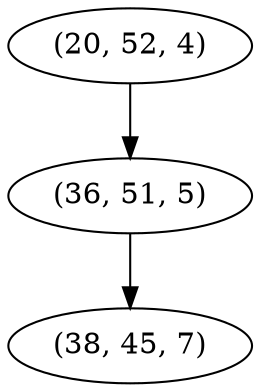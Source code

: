 digraph tree {
    "(20, 52, 4)";
    "(36, 51, 5)";
    "(38, 45, 7)";
    "(20, 52, 4)" -> "(36, 51, 5)";
    "(36, 51, 5)" -> "(38, 45, 7)";
}
